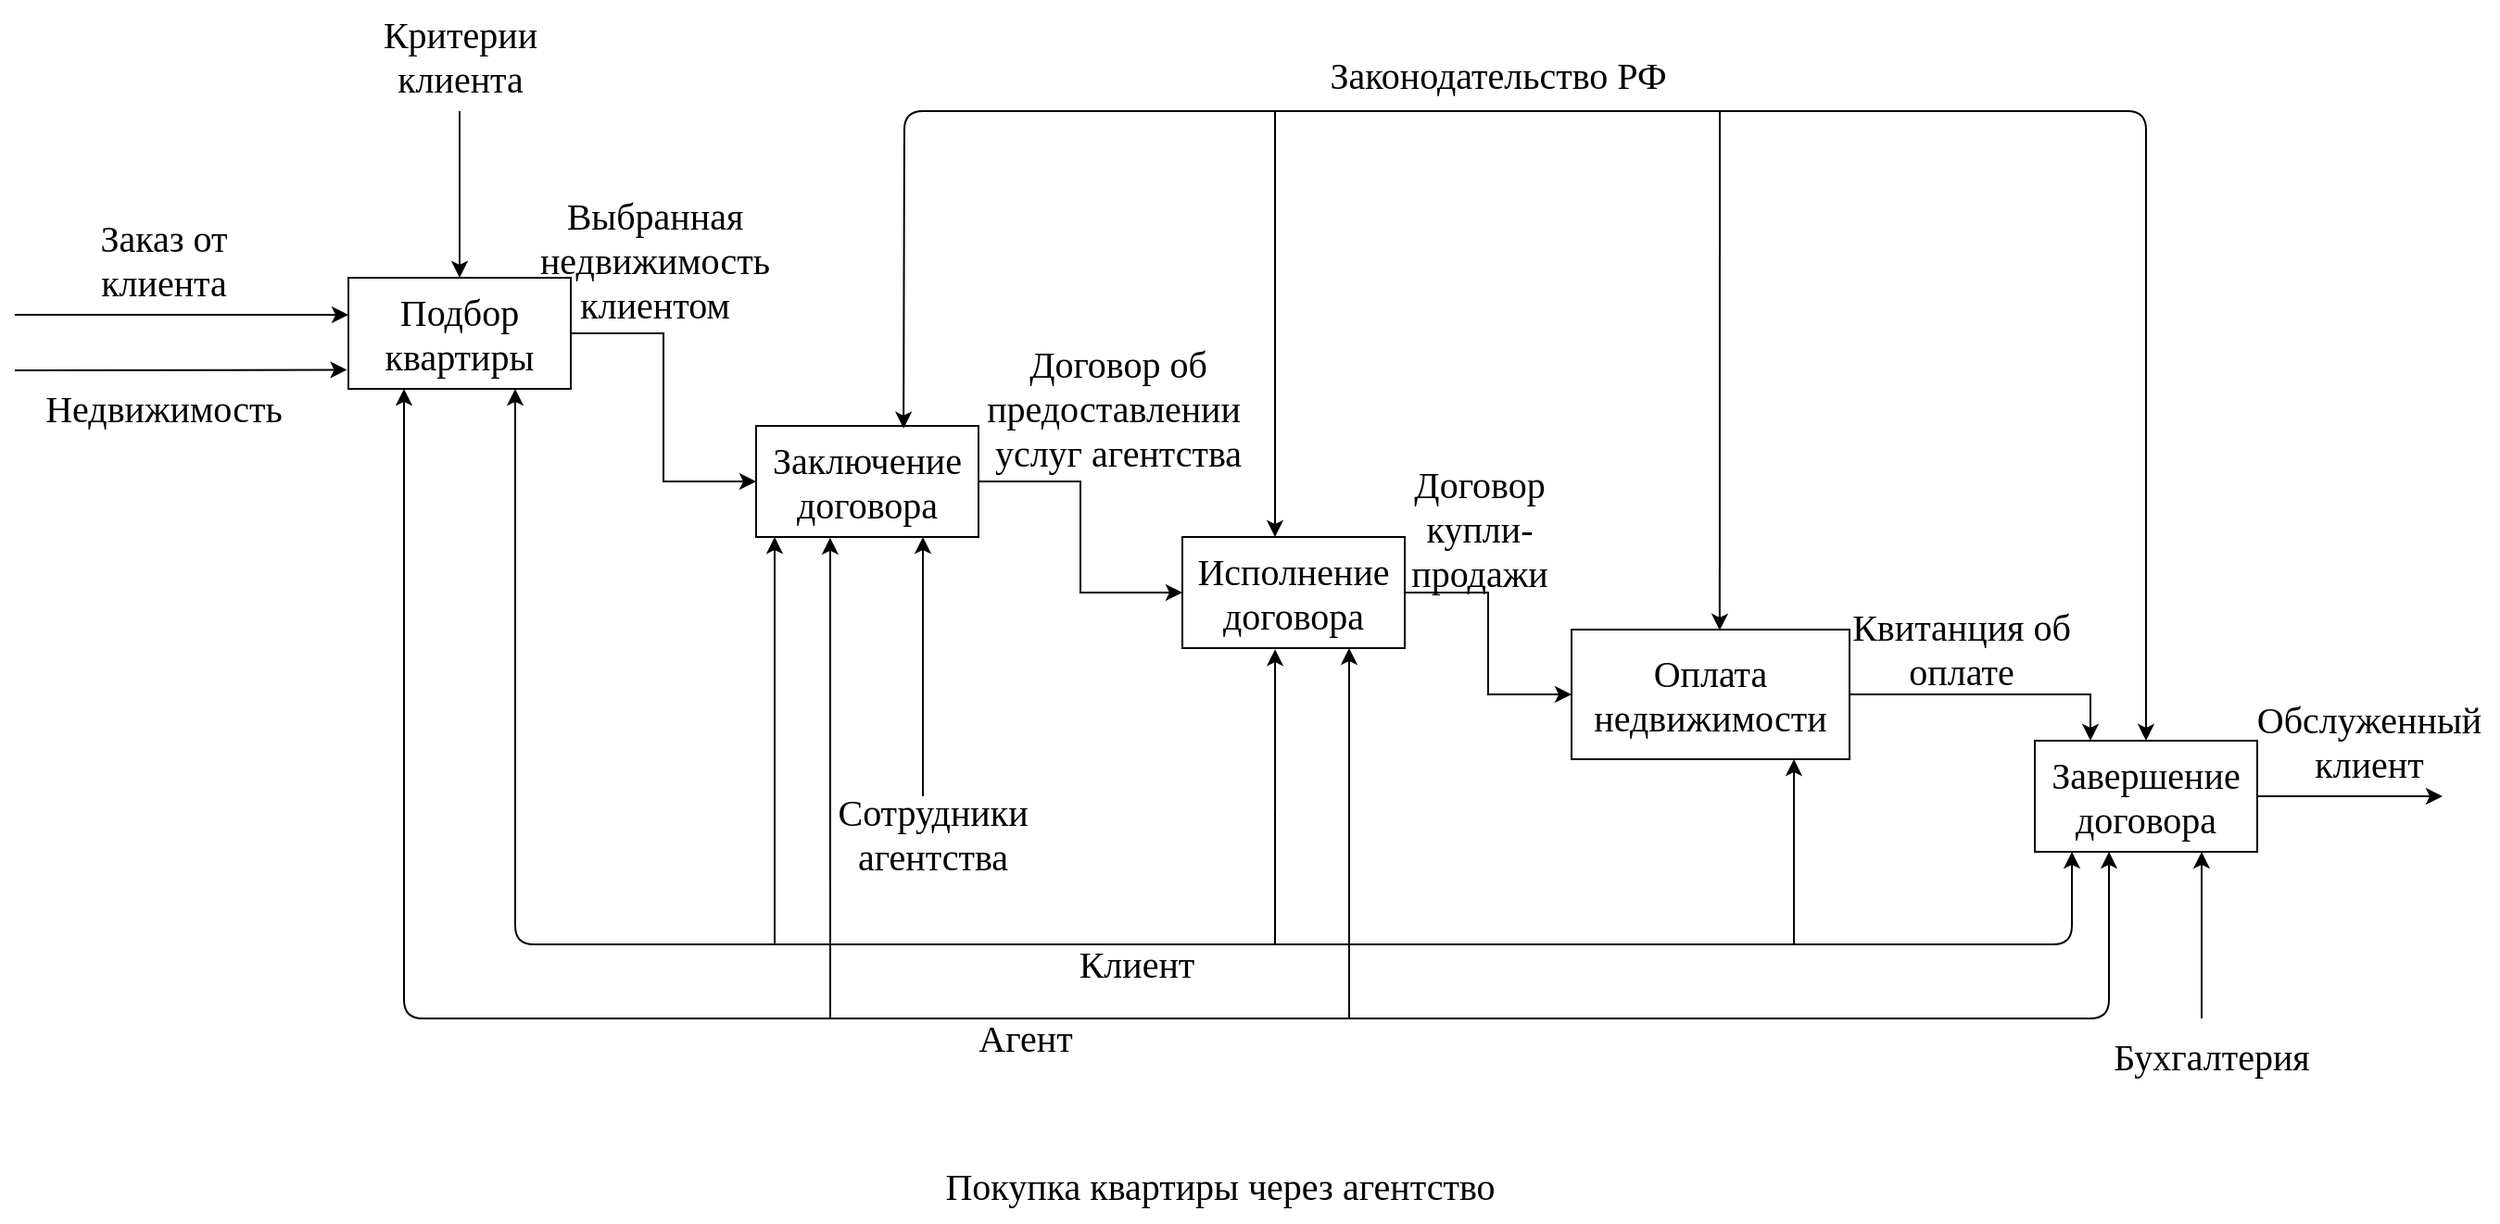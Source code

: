 <mxfile version="20.5.3" type="device"><diagram id="6QBFJKfGfvPhzsfbULed" name="Страница 1"><mxGraphModel dx="1963" dy="1127" grid="1" gridSize="10" guides="1" tooltips="1" connect="1" arrows="1" fold="1" page="1" pageScale="1" pageWidth="4681" pageHeight="3300" math="0" shadow="0"><root><mxCell id="0"/><mxCell id="1" parent="0"/><mxCell id="TJoNifK3SdjGcgdbSncx-8" style="edgeStyle=orthogonalEdgeStyle;rounded=0;orthogonalLoop=1;jettySize=auto;html=1;entryX=0;entryY=0.5;entryDx=0;entryDy=0;fontFamily=Times New Roman;fontSize=20;" parent="1" source="TJoNifK3SdjGcgdbSncx-2" target="TJoNifK3SdjGcgdbSncx-7" edge="1"><mxGeometry relative="1" as="geometry"/></mxCell><mxCell id="TJoNifK3SdjGcgdbSncx-2" value="Подбор квартиры" style="rounded=0;whiteSpace=wrap;html=1;fontSize=20;fontFamily=Times New Roman;" parent="1" vertex="1"><mxGeometry x="580" y="260" width="120" height="60" as="geometry"/></mxCell><mxCell id="TJoNifK3SdjGcgdbSncx-3" value="" style="endArrow=classic;html=1;rounded=0;fontFamily=Times New Roman;fontSize=20;" parent="1" edge="1"><mxGeometry width="50" height="50" relative="1" as="geometry"><mxPoint x="400" y="280" as="sourcePoint"/><mxPoint x="580" y="280" as="targetPoint"/></mxGeometry></mxCell><mxCell id="TJoNifK3SdjGcgdbSncx-4" value="Заказ от&lt;br&gt;клиента" style="text;html=1;align=center;verticalAlign=middle;resizable=0;points=[];autosize=1;strokeColor=none;fillColor=none;fontSize=20;fontFamily=Times New Roman;" parent="1" vertex="1"><mxGeometry x="435" y="220" width="90" height="60" as="geometry"/></mxCell><mxCell id="TJoNifK3SdjGcgdbSncx-5" value="" style="endArrow=classic;html=1;rounded=0;fontFamily=Times New Roman;fontSize=20;entryX=-0.006;entryY=0.829;entryDx=0;entryDy=0;entryPerimeter=0;" parent="1" target="TJoNifK3SdjGcgdbSncx-2" edge="1"><mxGeometry width="50" height="50" relative="1" as="geometry"><mxPoint x="400" y="310" as="sourcePoint"/><mxPoint x="620" y="280" as="targetPoint"/></mxGeometry></mxCell><mxCell id="TJoNifK3SdjGcgdbSncx-6" value="Недвижимость" style="text;html=1;align=center;verticalAlign=middle;resizable=0;points=[];autosize=1;strokeColor=none;fillColor=none;fontSize=20;fontFamily=Times New Roman;" parent="1" vertex="1"><mxGeometry x="405" y="310" width="150" height="40" as="geometry"/></mxCell><mxCell id="TJoNifK3SdjGcgdbSncx-18" style="edgeStyle=orthogonalEdgeStyle;rounded=0;orthogonalLoop=1;jettySize=auto;html=1;entryX=0;entryY=0.5;entryDx=0;entryDy=0;fontFamily=Times New Roman;fontSize=20;" parent="1" source="TJoNifK3SdjGcgdbSncx-7" target="TJoNifK3SdjGcgdbSncx-17" edge="1"><mxGeometry relative="1" as="geometry"/></mxCell><mxCell id="TJoNifK3SdjGcgdbSncx-7" value="Заключение договора" style="rounded=0;whiteSpace=wrap;html=1;fontFamily=Times New Roman;fontSize=20;" parent="1" vertex="1"><mxGeometry x="800" y="340" width="120" height="60" as="geometry"/></mxCell><mxCell id="TJoNifK3SdjGcgdbSncx-9" value="Выбранная &lt;br&gt;недвижимость &lt;br&gt;клиентом" style="text;html=1;align=center;verticalAlign=middle;resizable=0;points=[];autosize=1;strokeColor=none;fillColor=none;fontSize=20;fontFamily=Times New Roman;" parent="1" vertex="1"><mxGeometry x="670" y="205" width="150" height="90" as="geometry"/></mxCell><mxCell id="TJoNifK3SdjGcgdbSncx-11" value="" style="endArrow=classic;html=1;rounded=1;fontFamily=Times New Roman;fontSize=20;entryX=0.663;entryY=0.023;entryDx=0;entryDy=0;entryPerimeter=0;exitX=0.5;exitY=0;exitDx=0;exitDy=0;startArrow=classic;startFill=1;" parent="1" source="TJoNifK3SdjGcgdbSncx-26" target="TJoNifK3SdjGcgdbSncx-7" edge="1"><mxGeometry width="50" height="50" relative="1" as="geometry"><mxPoint x="880" y="200" as="sourcePoint"/><mxPoint x="870" y="330" as="targetPoint"/><Array as="points"><mxPoint x="1550" y="170"/><mxPoint x="880" y="170"/></Array></mxGeometry></mxCell><mxCell id="TJoNifK3SdjGcgdbSncx-12" value="Законодательство РФ" style="text;html=1;align=center;verticalAlign=middle;resizable=0;points=[];autosize=1;strokeColor=none;fillColor=none;fontSize=20;fontFamily=Times New Roman;" parent="1" vertex="1"><mxGeometry x="1100" y="130" width="200" height="40" as="geometry"/></mxCell><mxCell id="TJoNifK3SdjGcgdbSncx-15" value="" style="endArrow=classic;html=1;rounded=0;fontFamily=Times New Roman;fontSize=20;entryX=0.75;entryY=1;entryDx=0;entryDy=0;" parent="1" target="TJoNifK3SdjGcgdbSncx-7" edge="1"><mxGeometry width="50" height="50" relative="1" as="geometry"><mxPoint x="890" y="540" as="sourcePoint"/><mxPoint x="840" y="380" as="targetPoint"/></mxGeometry></mxCell><mxCell id="TJoNifK3SdjGcgdbSncx-16" value="Сотрудники &lt;br&gt;агентства" style="text;html=1;align=center;verticalAlign=middle;resizable=0;points=[];autosize=1;strokeColor=none;fillColor=none;fontSize=20;fontFamily=Times New Roman;" parent="1" vertex="1"><mxGeometry x="830" y="530" width="130" height="60" as="geometry"/></mxCell><mxCell id="TJoNifK3SdjGcgdbSncx-25" style="edgeStyle=orthogonalEdgeStyle;rounded=0;orthogonalLoop=1;jettySize=auto;html=1;entryX=0;entryY=0.5;entryDx=0;entryDy=0;fontFamily=Times New Roman;fontSize=20;" parent="1" source="TJoNifK3SdjGcgdbSncx-17" target="TJoNifK3SdjGcgdbSncx-24" edge="1"><mxGeometry relative="1" as="geometry"/></mxCell><mxCell id="TJoNifK3SdjGcgdbSncx-17" value="Исполнение договора" style="rounded=0;whiteSpace=wrap;html=1;fontFamily=Times New Roman;fontSize=20;" parent="1" vertex="1"><mxGeometry x="1030" y="400" width="120" height="60" as="geometry"/></mxCell><mxCell id="TJoNifK3SdjGcgdbSncx-22" value="Договор &lt;br&gt;купли-&lt;br&gt;продажи" style="text;html=1;align=center;verticalAlign=middle;resizable=0;points=[];autosize=1;strokeColor=none;fillColor=none;fontSize=20;fontFamily=Times New Roman;" parent="1" vertex="1"><mxGeometry x="1140" y="350" width="100" height="90" as="geometry"/></mxCell><mxCell id="TJoNifK3SdjGcgdbSncx-27" style="edgeStyle=orthogonalEdgeStyle;rounded=0;orthogonalLoop=1;jettySize=auto;html=1;entryX=0.25;entryY=0;entryDx=0;entryDy=0;fontFamily=Times New Roman;fontSize=20;" parent="1" source="TJoNifK3SdjGcgdbSncx-24" target="TJoNifK3SdjGcgdbSncx-26" edge="1"><mxGeometry relative="1" as="geometry"/></mxCell><mxCell id="TJoNifK3SdjGcgdbSncx-24" value="Оплата&lt;br&gt;недвижимости" style="rounded=0;whiteSpace=wrap;html=1;fontFamily=Times New Roman;fontSize=20;" parent="1" vertex="1"><mxGeometry x="1240" y="450" width="150" height="70" as="geometry"/></mxCell><mxCell id="TJoNifK3SdjGcgdbSncx-26" value="Завершение договора" style="rounded=0;whiteSpace=wrap;html=1;fontFamily=Times New Roman;fontSize=20;" parent="1" vertex="1"><mxGeometry x="1490" y="510" width="120" height="60" as="geometry"/></mxCell><mxCell id="TJoNifK3SdjGcgdbSncx-33" value="" style="endArrow=classic;html=1;rounded=0;fontFamily=Times New Roman;fontSize=20;entryX=0.75;entryY=1;entryDx=0;entryDy=0;" parent="1" target="TJoNifK3SdjGcgdbSncx-26" edge="1"><mxGeometry width="50" height="50" relative="1" as="geometry"><mxPoint x="1580" y="660" as="sourcePoint"/><mxPoint x="1180" y="570" as="targetPoint"/></mxGeometry></mxCell><mxCell id="TJoNifK3SdjGcgdbSncx-34" value="Бухгалтерия" style="text;html=1;align=center;verticalAlign=middle;resizable=0;points=[];autosize=1;strokeColor=none;fillColor=none;fontSize=20;fontFamily=Times New Roman;" parent="1" vertex="1"><mxGeometry x="1520" y="660" width="130" height="40" as="geometry"/></mxCell><mxCell id="TJoNifK3SdjGcgdbSncx-35" value="" style="endArrow=classic;html=1;rounded=0;fontFamily=Times New Roman;fontSize=20;exitX=1;exitY=0.5;exitDx=0;exitDy=0;" parent="1" source="TJoNifK3SdjGcgdbSncx-26" edge="1"><mxGeometry width="50" height="50" relative="1" as="geometry"><mxPoint x="1440" y="640" as="sourcePoint"/><mxPoint x="1710" y="540" as="targetPoint"/></mxGeometry></mxCell><mxCell id="TJoNifK3SdjGcgdbSncx-36" value="Обслуженный &lt;br&gt;клиент" style="text;html=1;align=center;verticalAlign=middle;resizable=0;points=[];autosize=1;strokeColor=none;fillColor=none;fontSize=20;fontFamily=Times New Roman;" parent="1" vertex="1"><mxGeometry x="1600" y="480" width="140" height="60" as="geometry"/></mxCell><mxCell id="TJoNifK3SdjGcgdbSncx-37" value="" style="endArrow=classic;html=1;rounded=1;fontFamily=Times New Roman;fontSize=20;" parent="1" edge="1"><mxGeometry width="50" height="50" relative="1" as="geometry"><mxPoint x="1080" y="170" as="sourcePoint"/><mxPoint x="1080" y="400" as="targetPoint"/></mxGeometry></mxCell><mxCell id="TJoNifK3SdjGcgdbSncx-38" value="" style="endArrow=classic;html=1;rounded=1;fontFamily=Times New Roman;fontSize=20;entryX=0.533;entryY=0.006;entryDx=0;entryDy=0;entryPerimeter=0;" parent="1" target="TJoNifK3SdjGcgdbSncx-24" edge="1"><mxGeometry width="50" height="50" relative="1" as="geometry"><mxPoint x="1320" y="170" as="sourcePoint"/><mxPoint x="1260" y="360" as="targetPoint"/></mxGeometry></mxCell><mxCell id="TJoNifK3SdjGcgdbSncx-47" value="Квитанция об &lt;br&gt;оплате" style="text;html=1;align=center;verticalAlign=middle;resizable=0;points=[];autosize=1;strokeColor=none;fillColor=none;fontSize=20;fontFamily=Times New Roman;" parent="1" vertex="1"><mxGeometry x="1380" y="430" width="140" height="60" as="geometry"/></mxCell><mxCell id="TJoNifK3SdjGcgdbSncx-48" value="Договор об&lt;br&gt;предоставлении&amp;nbsp;&lt;br&gt;услуг агентства" style="text;html=1;align=center;verticalAlign=middle;resizable=0;points=[];autosize=1;strokeColor=none;fillColor=none;fontSize=20;fontFamily=Times New Roman;" parent="1" vertex="1"><mxGeometry x="910" y="285" width="170" height="90" as="geometry"/></mxCell><mxCell id="TJoNifK3SdjGcgdbSncx-51" value="" style="endArrow=classic;html=1;rounded=0;fontFamily=Times New Roman;fontSize=20;entryX=0.5;entryY=0;entryDx=0;entryDy=0;" parent="1" target="TJoNifK3SdjGcgdbSncx-2" edge="1"><mxGeometry width="50" height="50" relative="1" as="geometry"><mxPoint x="640" y="170" as="sourcePoint"/><mxPoint x="1160" y="440" as="targetPoint"/></mxGeometry></mxCell><mxCell id="TJoNifK3SdjGcgdbSncx-52" value="Критерии&lt;br&gt;клиента" style="text;html=1;align=center;verticalAlign=middle;resizable=0;points=[];autosize=1;strokeColor=none;fillColor=none;fontSize=20;fontFamily=Times New Roman;" parent="1" vertex="1"><mxGeometry x="585" y="110" width="110" height="60" as="geometry"/></mxCell><mxCell id="TJoNifK3SdjGcgdbSncx-53" value="" style="endArrow=classic;html=1;rounded=1;fontFamily=Times New Roman;fontSize=20;entryX=0.75;entryY=1;entryDx=0;entryDy=0;startArrow=classic;startFill=1;" parent="1" target="TJoNifK3SdjGcgdbSncx-2" edge="1"><mxGeometry width="50" height="50" relative="1" as="geometry"><mxPoint x="1510" y="570" as="sourcePoint"/><mxPoint x="1210" y="460" as="targetPoint"/><Array as="points"><mxPoint x="1510" y="620"/><mxPoint x="670" y="620"/></Array></mxGeometry></mxCell><mxCell id="TJoNifK3SdjGcgdbSncx-54" value="Клиент" style="text;html=1;align=center;verticalAlign=middle;resizable=0;points=[];autosize=1;strokeColor=none;fillColor=none;fontSize=20;fontFamily=Times New Roman;" parent="1" vertex="1"><mxGeometry x="960" y="610" width="90" height="40" as="geometry"/></mxCell><mxCell id="TJoNifK3SdjGcgdbSncx-55" value="" style="endArrow=classic;html=1;rounded=1;fontFamily=Times New Roman;fontSize=20;entryX=0.25;entryY=1;entryDx=0;entryDy=0;startArrow=classic;startFill=1;" parent="1" target="TJoNifK3SdjGcgdbSncx-2" edge="1"><mxGeometry width="50" height="50" relative="1" as="geometry"><mxPoint x="1530" y="570" as="sourcePoint"/><mxPoint x="1060" y="490" as="targetPoint"/><Array as="points"><mxPoint x="1530" y="660"/><mxPoint x="1353" y="660"/><mxPoint x="610" y="660"/></Array></mxGeometry></mxCell><mxCell id="TJoNifK3SdjGcgdbSncx-56" value="Агент" style="text;html=1;align=center;verticalAlign=middle;resizable=0;points=[];autosize=1;strokeColor=none;fillColor=none;fontSize=20;fontFamily=Times New Roman;" parent="1" vertex="1"><mxGeometry x="910" y="650" width="70" height="40" as="geometry"/></mxCell><mxCell id="TJoNifK3SdjGcgdbSncx-57" value="" style="endArrow=classic;html=1;rounded=1;fontFamily=Times New Roman;fontSize=20;entryX=0.333;entryY=1.007;entryDx=0;entryDy=0;entryPerimeter=0;" parent="1" target="TJoNifK3SdjGcgdbSncx-7" edge="1"><mxGeometry width="50" height="50" relative="1" as="geometry"><mxPoint x="840" y="660" as="sourcePoint"/><mxPoint x="1060" y="490" as="targetPoint"/></mxGeometry></mxCell><mxCell id="TJoNifK3SdjGcgdbSncx-58" value="" style="endArrow=classic;html=1;rounded=1;fontFamily=Times New Roman;fontSize=20;entryX=0.75;entryY=1;entryDx=0;entryDy=0;" parent="1" target="TJoNifK3SdjGcgdbSncx-17" edge="1"><mxGeometry width="50" height="50" relative="1" as="geometry"><mxPoint x="1120" y="660" as="sourcePoint"/><mxPoint x="1140" y="510" as="targetPoint"/></mxGeometry></mxCell><mxCell id="TJoNifK3SdjGcgdbSncx-59" value="" style="endArrow=classic;html=1;rounded=1;fontFamily=Times New Roman;fontSize=20;entryX=0.417;entryY=1.01;entryDx=0;entryDy=0;entryPerimeter=0;" parent="1" edge="1" target="TJoNifK3SdjGcgdbSncx-17"><mxGeometry width="50" height="50" relative="1" as="geometry"><mxPoint x="1080" y="620" as="sourcePoint"/><mxPoint x="1080" y="480" as="targetPoint"/></mxGeometry></mxCell><mxCell id="uGJjq6CHK6aIpZQMWzKa-2" value="&lt;font face=&quot;Times New Roman&quot; style=&quot;font-size: 20px;&quot;&gt;Покупка квартиры через агентство&lt;/font&gt;" style="text;html=1;align=center;verticalAlign=middle;resizable=0;points=[];autosize=1;strokeColor=none;fillColor=none;" vertex="1" parent="1"><mxGeometry x="890" y="730" width="320" height="40" as="geometry"/></mxCell><mxCell id="uGJjq6CHK6aIpZQMWzKa-3" value="" style="endArrow=classic;html=1;rounded=0;fontFamily=Times New Roman;fontSize=20;" edge="1" parent="1"><mxGeometry width="50" height="50" relative="1" as="geometry"><mxPoint x="810" y="620" as="sourcePoint"/><mxPoint x="810" y="400" as="targetPoint"/></mxGeometry></mxCell><mxCell id="uGJjq6CHK6aIpZQMWzKa-5" value="" style="endArrow=classic;html=1;rounded=1;fontFamily=Times New Roman;fontSize=20;" edge="1" parent="1"><mxGeometry width="50" height="50" relative="1" as="geometry"><mxPoint x="1360" y="620" as="sourcePoint"/><mxPoint x="1360" y="520" as="targetPoint"/></mxGeometry></mxCell></root></mxGraphModel></diagram></mxfile>